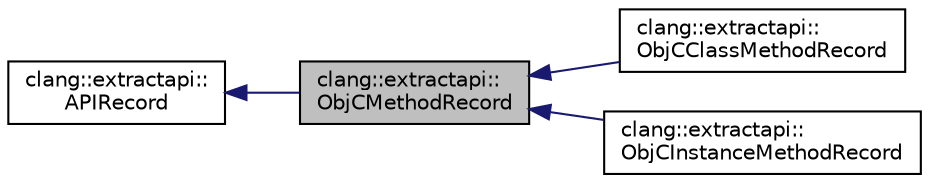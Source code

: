digraph "clang::extractapi::ObjCMethodRecord"
{
 // LATEX_PDF_SIZE
  bgcolor="transparent";
  edge [fontname="Helvetica",fontsize="10",labelfontname="Helvetica",labelfontsize="10"];
  node [fontname="Helvetica",fontsize="10",shape=record];
  rankdir="LR";
  Node1 [label="clang::extractapi::\lObjCMethodRecord",height=0.2,width=0.4,color="black", fillcolor="grey75", style="filled", fontcolor="black",tooltip="This holds information associated with Objective-C methods."];
  Node2 -> Node1 [dir="back",color="midnightblue",fontsize="10",style="solid",fontname="Helvetica"];
  Node2 [label="clang::extractapi::\lAPIRecord",height=0.2,width=0.4,color="black",URL="$structclang_1_1extractapi_1_1APIRecord.html",tooltip="The base representation of an API record. Holds common symbol information."];
  Node1 -> Node3 [dir="back",color="midnightblue",fontsize="10",style="solid",fontname="Helvetica"];
  Node3 [label="clang::extractapi::\lObjCClassMethodRecord",height=0.2,width=0.4,color="black",URL="$structclang_1_1extractapi_1_1ObjCClassMethodRecord.html",tooltip=" "];
  Node1 -> Node4 [dir="back",color="midnightblue",fontsize="10",style="solid",fontname="Helvetica"];
  Node4 [label="clang::extractapi::\lObjCInstanceMethodRecord",height=0.2,width=0.4,color="black",URL="$structclang_1_1extractapi_1_1ObjCInstanceMethodRecord.html",tooltip=" "];
}
